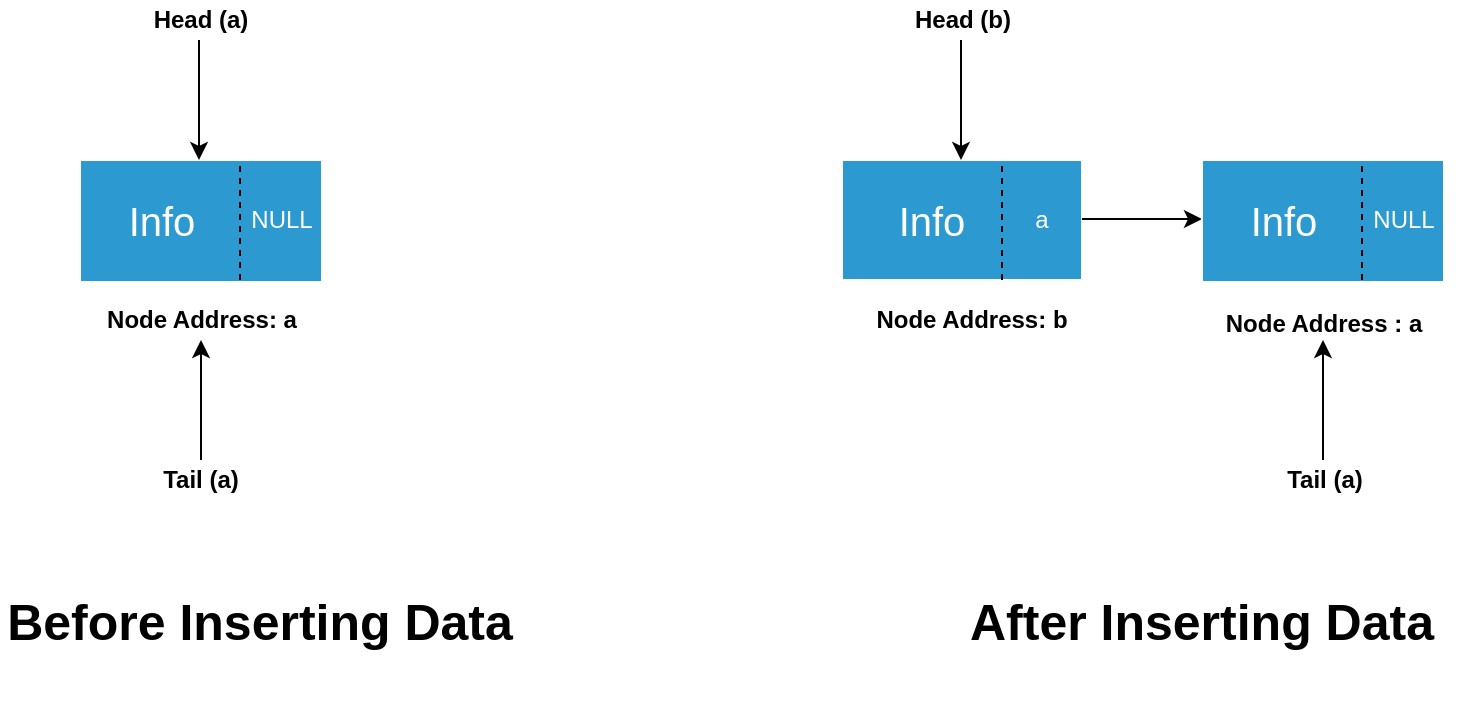 <mxfile version="10.8.2" type="device"><diagram id="qtDdCfC-HJUbfaWcTWUQ" name="Page-1"><mxGraphModel dx="840" dy="415" grid="1" gridSize="10" guides="1" tooltips="1" connect="1" arrows="1" fold="1" page="1" pageScale="1" pageWidth="827" pageHeight="1169" math="0" shadow="0"><root><mxCell id="0"/><mxCell id="1" parent="0"/><mxCell id="z3pFBnnnduvWS14skqTc-1" value="" style="rounded=0;whiteSpace=wrap;html=1;fillColor=#2C9AD1;strokeColor=#FFFFFF;" vertex="1" parent="1"><mxGeometry x="421" y="80" width="120" height="60" as="geometry"/></mxCell><mxCell id="z3pFBnnnduvWS14skqTc-2" value="" style="endArrow=classic;html=1;" edge="1" parent="1"><mxGeometry width="50" height="50" relative="1" as="geometry"><mxPoint x="541" y="109.5" as="sourcePoint"/><mxPoint x="601" y="109.5" as="targetPoint"/><Array as="points"/></mxGeometry></mxCell><mxCell id="z3pFBnnnduvWS14skqTc-3" value="" style="endArrow=none;dashed=1;html=1;" edge="1" parent="1"><mxGeometry width="50" height="50" relative="1" as="geometry"><mxPoint x="501" y="140" as="sourcePoint"/><mxPoint x="501" y="80" as="targetPoint"/></mxGeometry></mxCell><mxCell id="z3pFBnnnduvWS14skqTc-4" value="" style="rounded=0;whiteSpace=wrap;html=1;fillColor=#2C9AD1;fontColor=#FFFFFF;strokeColor=#FFFFFF;" vertex="1" parent="1"><mxGeometry x="601" y="80" width="121" height="61" as="geometry"/></mxCell><mxCell id="z3pFBnnnduvWS14skqTc-5" value="" style="endArrow=none;dashed=1;html=1;" edge="1" parent="1"><mxGeometry width="50" height="50" relative="1" as="geometry"><mxPoint x="681" y="140" as="sourcePoint"/><mxPoint x="681" y="80" as="targetPoint"/></mxGeometry></mxCell><object label="Node Address: b" id="z3pFBnnnduvWS14skqTc-6"><mxCell style="text;html=1;strokeColor=none;fillColor=none;align=center;verticalAlign=middle;whiteSpace=wrap;rounded=0;fontStyle=1" vertex="1" parent="1"><mxGeometry x="431" y="150" width="110" height="20" as="geometry"/></mxCell></object><object label="Node Address : a" id="z3pFBnnnduvWS14skqTc-7"><mxCell style="text;html=1;strokeColor=none;fillColor=none;align=center;verticalAlign=middle;whiteSpace=wrap;rounded=0;fontStyle=1" vertex="1" parent="1"><mxGeometry x="606.5" y="151.5" width="110" height="21" as="geometry"/></mxCell></object><mxCell id="z3pFBnnnduvWS14skqTc-8" value="a" style="text;html=1;align=center;verticalAlign=middle;whiteSpace=wrap;rounded=0;fontColor=#FFFFFF;" vertex="1" parent="1"><mxGeometry x="501" y="100" width="40" height="20" as="geometry"/></mxCell><mxCell id="z3pFBnnnduvWS14skqTc-9" value="NULL" style="text;html=1;strokeColor=none;fillColor=none;align=center;verticalAlign=middle;whiteSpace=wrap;rounded=0;fontColor=#FFFFFF;" vertex="1" parent="1"><mxGeometry x="682" y="100" width="40" height="20" as="geometry"/></mxCell><mxCell id="z3pFBnnnduvWS14skqTc-10" value="" style="endArrow=classic;html=1;" edge="1" parent="1"><mxGeometry width="50" height="50" relative="1" as="geometry"><mxPoint x="480.5" y="20" as="sourcePoint"/><mxPoint x="480.5" y="80" as="targetPoint"/></mxGeometry></mxCell><mxCell id="z3pFBnnnduvWS14skqTc-11" value="" style="endArrow=classic;html=1;" edge="1" parent="1"><mxGeometry width="50" height="50" relative="1" as="geometry"><mxPoint x="661.5" y="230" as="sourcePoint"/><mxPoint x="661.5" y="170" as="targetPoint"/></mxGeometry></mxCell><mxCell id="z3pFBnnnduvWS14skqTc-12" value="Head (b)" style="text;html=1;strokeColor=none;fillColor=none;align=center;verticalAlign=middle;whiteSpace=wrap;rounded=0;fontStyle=1" vertex="1" parent="1"><mxGeometry x="451.5" width="59" height="20" as="geometry"/></mxCell><mxCell id="z3pFBnnnduvWS14skqTc-13" value="&lt;b&gt;Tail (a)&lt;/b&gt;" style="text;html=1;strokeColor=none;fillColor=none;align=center;verticalAlign=middle;whiteSpace=wrap;rounded=0;" vertex="1" parent="1"><mxGeometry x="632.5" y="230" width="59" height="20" as="geometry"/></mxCell><mxCell id="z3pFBnnnduvWS14skqTc-14" value="" style="rounded=0;whiteSpace=wrap;html=1;fillColor=#2C9AD1;strokeColor=#FFFFFF;" vertex="1" parent="1"><mxGeometry x="40" y="80" width="121" height="61" as="geometry"/></mxCell><mxCell id="z3pFBnnnduvWS14skqTc-15" value="" style="endArrow=none;dashed=1;html=1;" edge="1" parent="1"><mxGeometry width="50" height="50" relative="1" as="geometry"><mxPoint x="120" y="140" as="sourcePoint"/><mxPoint x="120" y="80" as="targetPoint"/></mxGeometry></mxCell><mxCell id="z3pFBnnnduvWS14skqTc-16" value="" style="endArrow=classic;html=1;" edge="1" parent="1"><mxGeometry width="50" height="50" relative="1" as="geometry"><mxPoint x="100.5" y="230" as="sourcePoint"/><mxPoint x="100.5" y="170" as="targetPoint"/></mxGeometry></mxCell><object label="Node Address: a" id="z3pFBnnnduvWS14skqTc-17"><mxCell style="text;html=1;strokeColor=none;fillColor=none;align=center;verticalAlign=middle;whiteSpace=wrap;rounded=0;fontStyle=1" vertex="1" parent="1"><mxGeometry x="45.5" y="150" width="110" height="20" as="geometry"/></mxCell></object><mxCell id="z3pFBnnnduvWS14skqTc-18" value="NULL" style="text;html=1;strokeColor=none;fillColor=none;align=center;verticalAlign=middle;whiteSpace=wrap;rounded=0;fontColor=#FFFFFF;" vertex="1" parent="1"><mxGeometry x="121" y="100" width="40" height="20" as="geometry"/></mxCell><mxCell id="z3pFBnnnduvWS14skqTc-19" value="" style="endArrow=classic;html=1;" edge="1" parent="1"><mxGeometry width="50" height="50" relative="1" as="geometry"><mxPoint x="99.5" y="20" as="sourcePoint"/><mxPoint x="99.5" y="80" as="targetPoint"/></mxGeometry></mxCell><mxCell id="z3pFBnnnduvWS14skqTc-20" value="Head (a)" style="text;html=1;strokeColor=none;fillColor=none;align=center;verticalAlign=middle;whiteSpace=wrap;rounded=0;fontStyle=1" vertex="1" parent="1"><mxGeometry x="66" width="69" height="20" as="geometry"/></mxCell><mxCell id="z3pFBnnnduvWS14skqTc-21" value="&lt;b&gt;Tail (a)&lt;/b&gt;" style="text;html=1;strokeColor=none;fillColor=none;align=center;verticalAlign=middle;whiteSpace=wrap;rounded=0;" vertex="1" parent="1"><mxGeometry x="71" y="230" width="59" height="20" as="geometry"/></mxCell><mxCell id="z3pFBnnnduvWS14skqTc-22" value="Before Inserting Data" style="text;html=1;strokeColor=none;fillColor=none;align=center;verticalAlign=middle;whiteSpace=wrap;rounded=0;fontStyle=1;fontSize=25;" vertex="1" parent="1"><mxGeometry y="270" width="260" height="80" as="geometry"/></mxCell><mxCell id="z3pFBnnnduvWS14skqTc-23" value="After Inserting Data" style="text;html=1;strokeColor=none;fillColor=none;align=center;verticalAlign=middle;whiteSpace=wrap;rounded=0;fontStyle=1;fontSize=25;" vertex="1" parent="1"><mxGeometry x="471" y="270" width="260" height="80" as="geometry"/></mxCell><mxCell id="z3pFBnnnduvWS14skqTc-24" value="Info" style="text;html=1;strokeColor=none;fillColor=none;align=center;verticalAlign=middle;whiteSpace=wrap;rounded=0;fontSize=20;fontColor=#FFFFFF;" vertex="1" parent="1"><mxGeometry x="61" y="100" width="40" height="20" as="geometry"/></mxCell><mxCell id="z3pFBnnnduvWS14skqTc-25" value="Info" style="text;html=1;strokeColor=none;fillColor=none;align=center;verticalAlign=middle;whiteSpace=wrap;rounded=0;fontSize=20;fontColor=#FFFFFF;" vertex="1" parent="1"><mxGeometry x="446" y="100" width="40" height="20" as="geometry"/></mxCell><mxCell id="z3pFBnnnduvWS14skqTc-26" value="Info" style="text;html=1;strokeColor=none;fillColor=none;align=center;verticalAlign=middle;whiteSpace=wrap;rounded=0;fontSize=20;fontColor=#FFFFFF;" vertex="1" parent="1"><mxGeometry x="622" y="100" width="40" height="20" as="geometry"/></mxCell></root></mxGraphModel></diagram></mxfile>